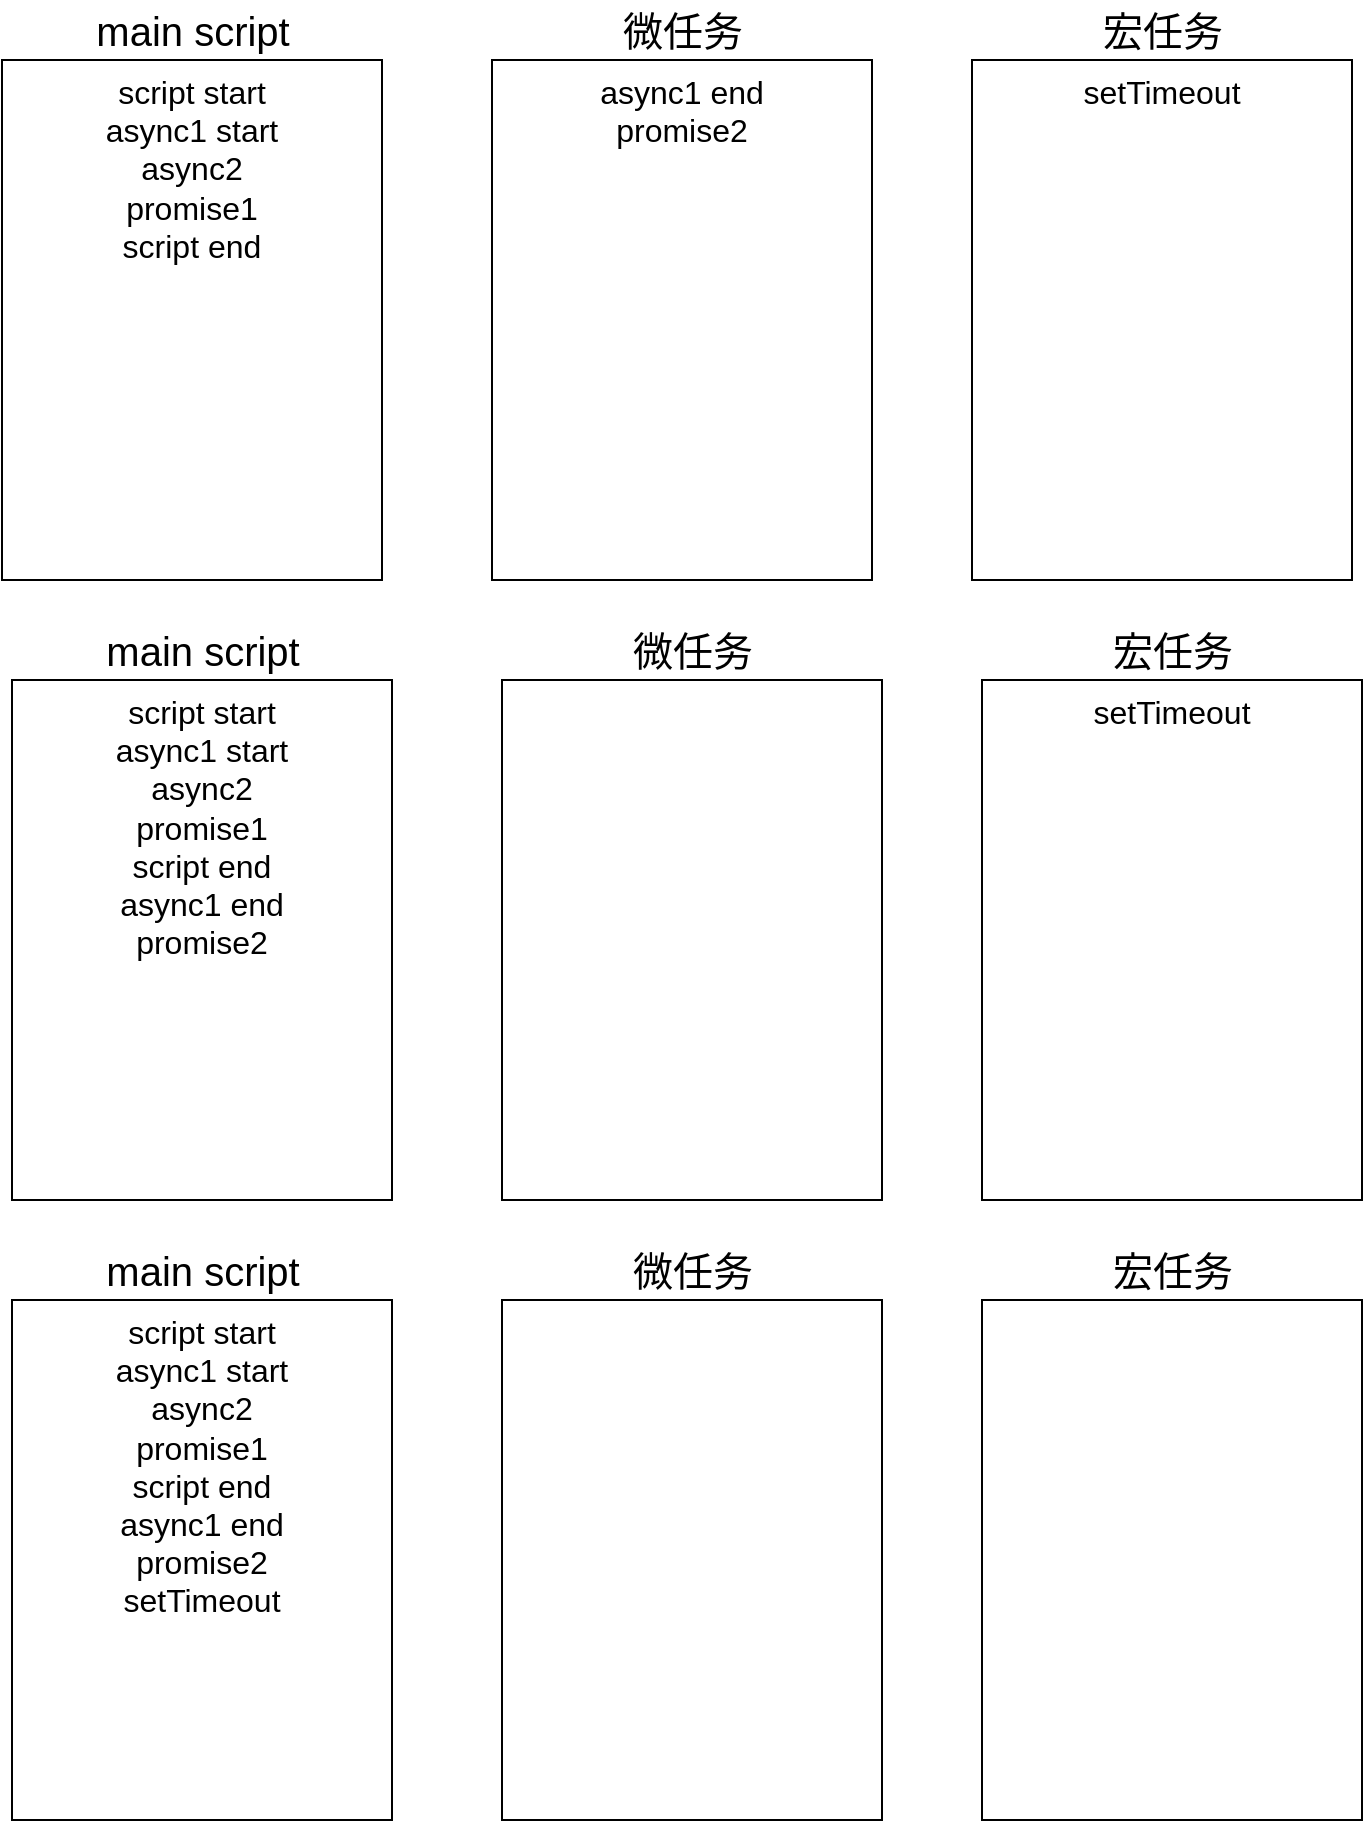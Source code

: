 <mxfile>
    <diagram id="FbxyedizkMaMqk098s3Q" name="第 1 页">
        <mxGraphModel dx="972" dy="1228" grid="1" gridSize="10" guides="1" tooltips="1" connect="1" arrows="1" fold="1" page="1" pageScale="1" pageWidth="827" pageHeight="1169" math="0" shadow="0">
            <root>
                <mxCell id="0"/>
                <mxCell id="1" parent="0"/>
                <mxCell id="8" value="" style="group" vertex="1" connectable="0" parent="1">
                    <mxGeometry x="520" y="150" width="190" height="290" as="geometry"/>
                </mxCell>
                <mxCell id="6" value="setTimeout" style="rounded=0;whiteSpace=wrap;html=1;verticalAlign=top;fontSize=16;" vertex="1" parent="8">
                    <mxGeometry y="30" width="190" height="260" as="geometry"/>
                </mxCell>
                <mxCell id="7" value="宏任务" style="text;html=1;align=center;verticalAlign=middle;resizable=0;points=[];autosize=1;strokeColor=none;fillColor=none;fontSize=20;" vertex="1" parent="8">
                    <mxGeometry x="55" width="80" height="30" as="geometry"/>
                </mxCell>
                <mxCell id="9" value="" style="group" vertex="1" connectable="0" parent="1">
                    <mxGeometry x="280" y="150" width="190" height="290" as="geometry"/>
                </mxCell>
                <mxCell id="4" value="async1 end&lt;br&gt;promise2" style="rounded=0;whiteSpace=wrap;html=1;verticalAlign=top;fontSize=16;" vertex="1" parent="9">
                    <mxGeometry y="30" width="190" height="260" as="geometry"/>
                </mxCell>
                <mxCell id="5" value="微任务" style="text;html=1;align=center;verticalAlign=middle;resizable=0;points=[];autosize=1;strokeColor=none;fillColor=none;fontSize=20;" vertex="1" parent="9">
                    <mxGeometry x="55" width="80" height="30" as="geometry"/>
                </mxCell>
                <mxCell id="10" value="" style="group" vertex="1" connectable="0" parent="1">
                    <mxGeometry x="35" y="150" width="190" height="290" as="geometry"/>
                </mxCell>
                <mxCell id="2" value="script start&lt;br&gt;async1 start&lt;br&gt;async2&lt;br&gt;promise1&lt;br&gt;script end" style="rounded=0;whiteSpace=wrap;html=1;verticalAlign=top;fontSize=16;" vertex="1" parent="10">
                    <mxGeometry y="30" width="190" height="260" as="geometry"/>
                </mxCell>
                <mxCell id="3" value="main script" style="text;html=1;align=center;verticalAlign=middle;resizable=0;points=[];autosize=1;strokeColor=none;fillColor=none;fontSize=20;" vertex="1" parent="10">
                    <mxGeometry x="40" width="110" height="30" as="geometry"/>
                </mxCell>
                <mxCell id="11" value="" style="group" vertex="1" connectable="0" parent="1">
                    <mxGeometry x="525" y="460" width="190" height="290" as="geometry"/>
                </mxCell>
                <mxCell id="12" value="setTimeout" style="rounded=0;whiteSpace=wrap;html=1;verticalAlign=top;fontSize=16;" vertex="1" parent="11">
                    <mxGeometry y="30" width="190" height="260" as="geometry"/>
                </mxCell>
                <mxCell id="13" value="宏任务" style="text;html=1;align=center;verticalAlign=middle;resizable=0;points=[];autosize=1;strokeColor=none;fillColor=none;fontSize=20;" vertex="1" parent="11">
                    <mxGeometry x="55" width="80" height="30" as="geometry"/>
                </mxCell>
                <mxCell id="14" value="" style="group" vertex="1" connectable="0" parent="1">
                    <mxGeometry x="285" y="460" width="190" height="290" as="geometry"/>
                </mxCell>
                <mxCell id="15" value="" style="rounded=0;whiteSpace=wrap;html=1;verticalAlign=top;fontSize=16;" vertex="1" parent="14">
                    <mxGeometry y="30" width="190" height="260" as="geometry"/>
                </mxCell>
                <mxCell id="16" value="微任务" style="text;html=1;align=center;verticalAlign=middle;resizable=0;points=[];autosize=1;strokeColor=none;fillColor=none;fontSize=20;" vertex="1" parent="14">
                    <mxGeometry x="55" width="80" height="30" as="geometry"/>
                </mxCell>
                <mxCell id="17" value="" style="group" vertex="1" connectable="0" parent="1">
                    <mxGeometry x="40" y="460" width="190" height="290" as="geometry"/>
                </mxCell>
                <mxCell id="18" value="script start&lt;br&gt;async1 start&lt;br&gt;async2&lt;br&gt;promise1&lt;br&gt;script end&lt;br&gt;async1 end&lt;br&gt;promise2" style="rounded=0;whiteSpace=wrap;html=1;verticalAlign=top;fontSize=16;" vertex="1" parent="17">
                    <mxGeometry y="30" width="190" height="260" as="geometry"/>
                </mxCell>
                <mxCell id="19" value="main script" style="text;html=1;align=center;verticalAlign=middle;resizable=0;points=[];autosize=1;strokeColor=none;fillColor=none;fontSize=20;" vertex="1" parent="17">
                    <mxGeometry x="40" width="110" height="30" as="geometry"/>
                </mxCell>
                <mxCell id="20" value="" style="group" vertex="1" connectable="0" parent="1">
                    <mxGeometry x="525" y="770" width="190" height="290" as="geometry"/>
                </mxCell>
                <mxCell id="21" value="" style="rounded=0;whiteSpace=wrap;html=1;verticalAlign=top;fontSize=16;" vertex="1" parent="20">
                    <mxGeometry y="30" width="190" height="260" as="geometry"/>
                </mxCell>
                <mxCell id="22" value="宏任务" style="text;html=1;align=center;verticalAlign=middle;resizable=0;points=[];autosize=1;strokeColor=none;fillColor=none;fontSize=20;" vertex="1" parent="20">
                    <mxGeometry x="55" width="80" height="30" as="geometry"/>
                </mxCell>
                <mxCell id="23" value="" style="group" vertex="1" connectable="0" parent="1">
                    <mxGeometry x="285" y="770" width="190" height="290" as="geometry"/>
                </mxCell>
                <mxCell id="24" value="" style="rounded=0;whiteSpace=wrap;html=1;verticalAlign=top;fontSize=16;" vertex="1" parent="23">
                    <mxGeometry y="30" width="190" height="260" as="geometry"/>
                </mxCell>
                <mxCell id="25" value="微任务" style="text;html=1;align=center;verticalAlign=middle;resizable=0;points=[];autosize=1;strokeColor=none;fillColor=none;fontSize=20;" vertex="1" parent="23">
                    <mxGeometry x="55" width="80" height="30" as="geometry"/>
                </mxCell>
                <mxCell id="26" value="" style="group" vertex="1" connectable="0" parent="1">
                    <mxGeometry x="40" y="770" width="190" height="290" as="geometry"/>
                </mxCell>
                <mxCell id="27" value="script start&lt;br&gt;async1 start&lt;br&gt;async2&lt;br&gt;promise1&lt;br&gt;script end&lt;br&gt;async1 end&lt;br&gt;promise2&lt;br&gt;setTimeout" style="rounded=0;whiteSpace=wrap;html=1;verticalAlign=top;fontSize=16;" vertex="1" parent="26">
                    <mxGeometry y="30" width="190" height="260" as="geometry"/>
                </mxCell>
                <mxCell id="28" value="main script" style="text;html=1;align=center;verticalAlign=middle;resizable=0;points=[];autosize=1;strokeColor=none;fillColor=none;fontSize=20;" vertex="1" parent="26">
                    <mxGeometry x="40" width="110" height="30" as="geometry"/>
                </mxCell>
            </root>
        </mxGraphModel>
    </diagram>
</mxfile>
